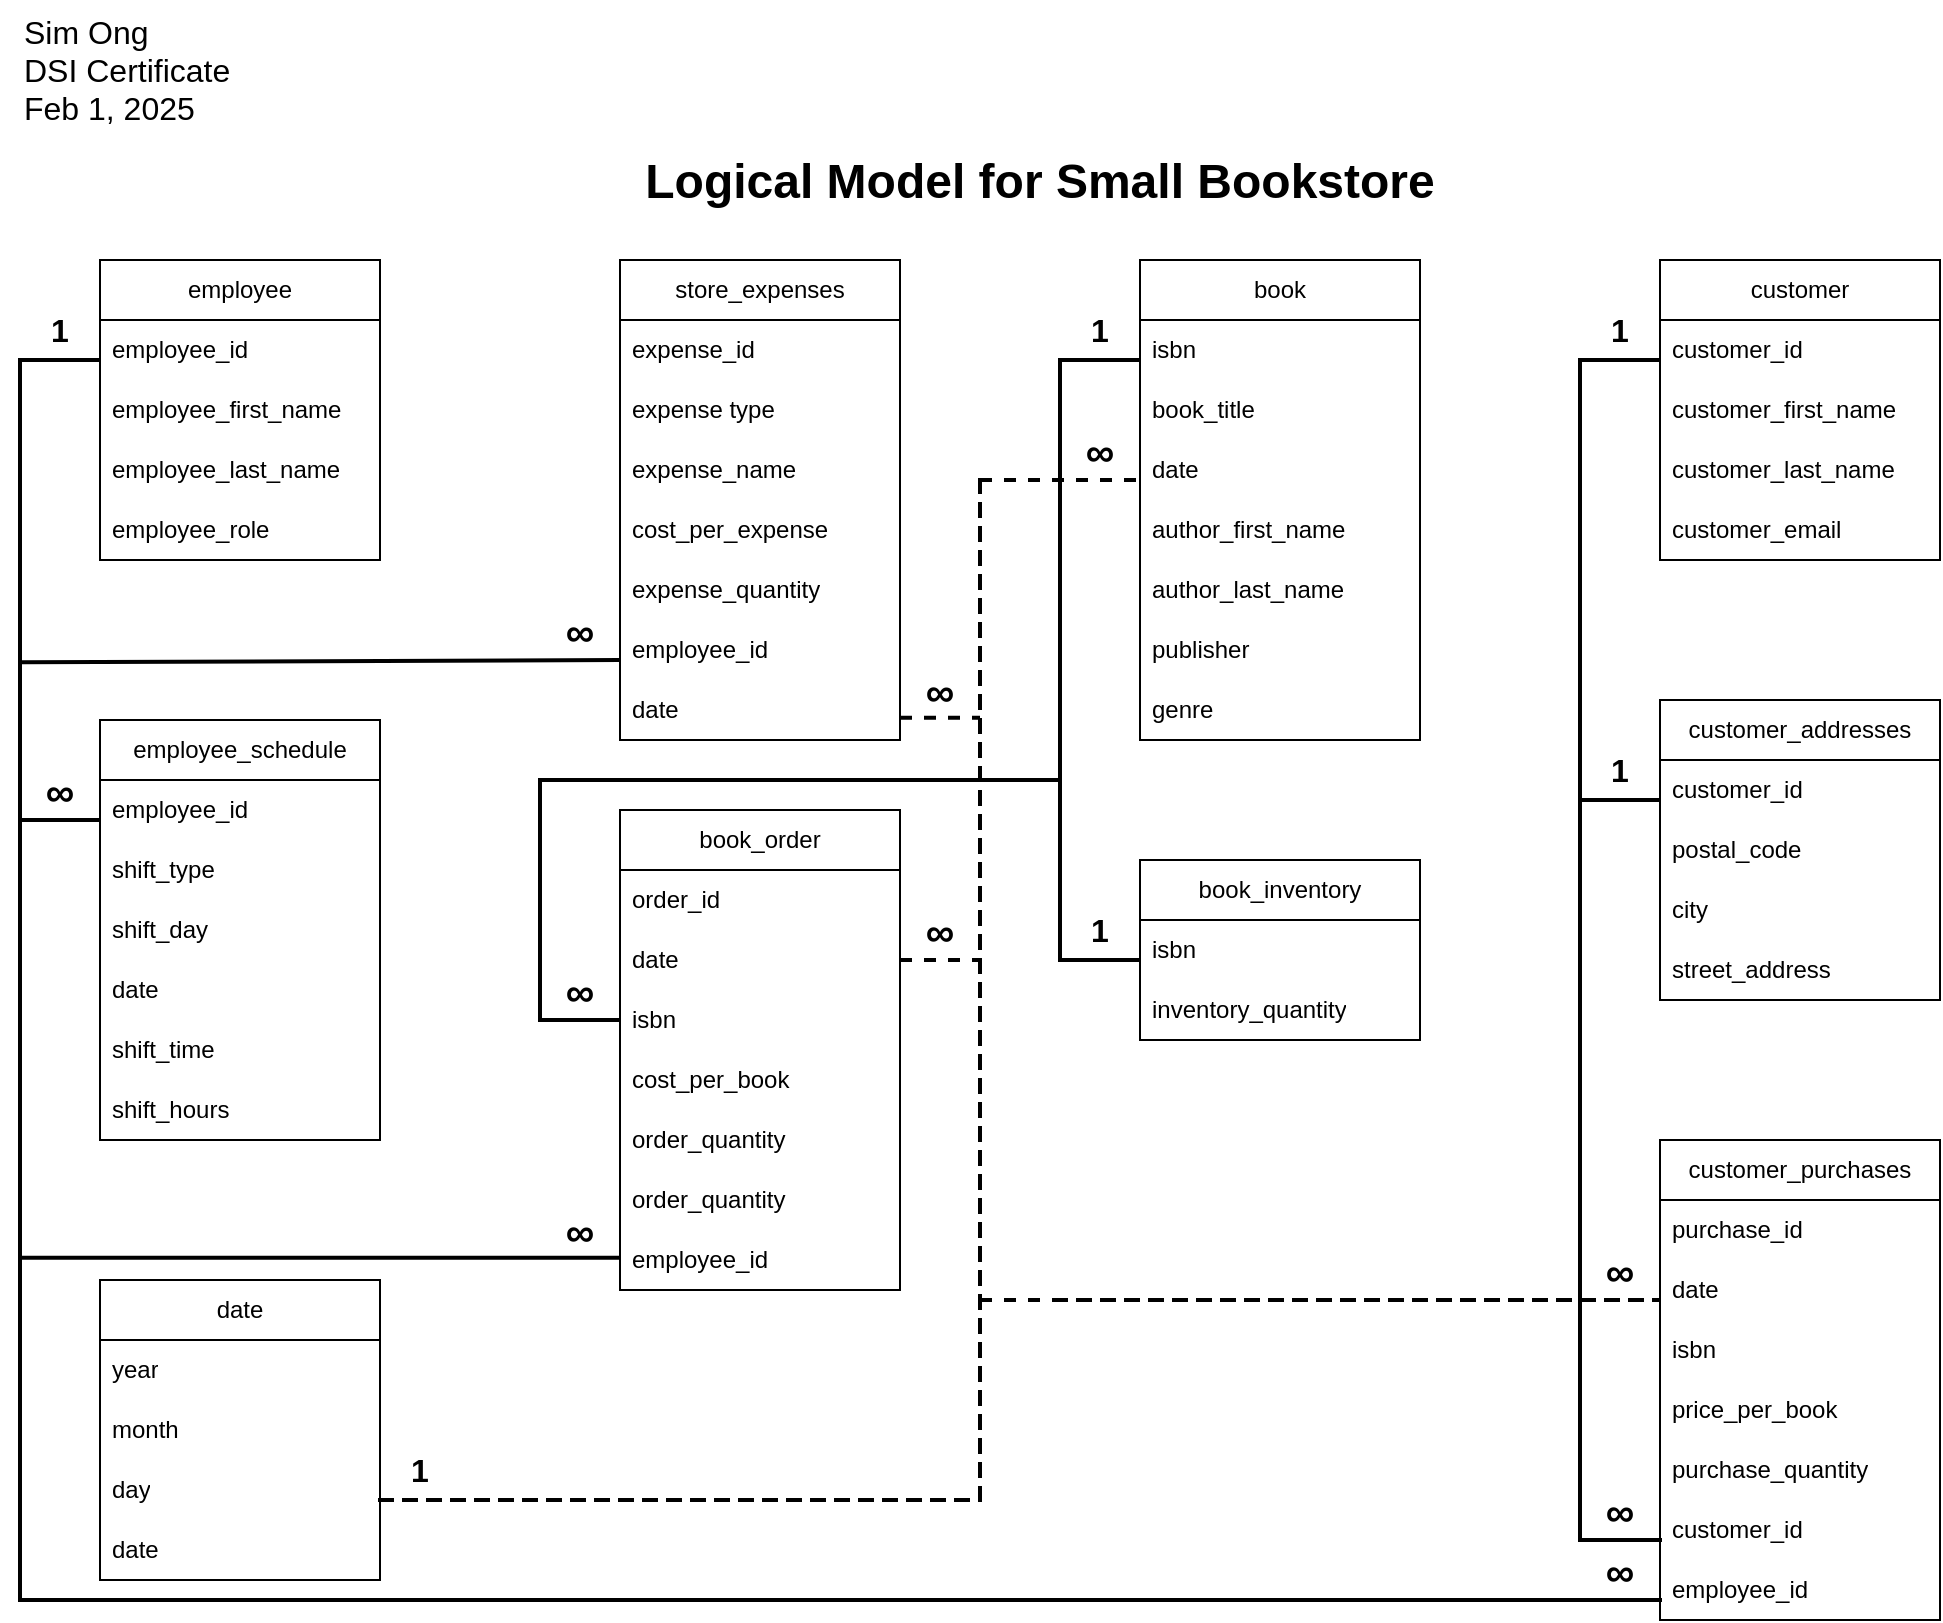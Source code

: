 <mxfile version="26.0.8">
  <diagram name="Page-1" id="HHc5s2xtrYDEAIcXQuKm">
    <mxGraphModel dx="1454" dy="2145" grid="1" gridSize="10" guides="1" tooltips="1" connect="1" arrows="1" fold="1" page="1" pageScale="1" pageWidth="1100" pageHeight="850" math="0" shadow="0">
      <root>
        <mxCell id="0" />
        <mxCell id="1" parent="0" />
        <mxCell id="Mvz2EwLi-r0chd6kOaBk-1" value="&lt;h1 style=&quot;margin-top: 0px;&quot;&gt;Logical Model for Small Bookstore&lt;/h1&gt;" style="text;html=1;whiteSpace=wrap;overflow=hidden;rounded=0;align=center;" parent="1" vertex="1">
          <mxGeometry x="315" y="-760" width="470" height="50" as="geometry" />
        </mxCell>
        <mxCell id="Mvz2EwLi-r0chd6kOaBk-2" value="&lt;font style=&quot;font-size: 16px;&quot;&gt;Sim Ong&lt;/font&gt;&lt;div&gt;&lt;font style=&quot;font-size: 16px;&quot;&gt;DSI Certificate&lt;/font&gt;&lt;/div&gt;&lt;div&gt;&lt;font style=&quot;font-size: 16px;&quot;&gt;Feb 1, 2025&lt;/font&gt;&lt;/div&gt;" style="text;html=1;align=left;verticalAlign=middle;whiteSpace=wrap;rounded=0;" parent="1" vertex="1">
          <mxGeometry x="40" y="-830" width="180" height="70" as="geometry" />
        </mxCell>
        <mxCell id="Mvz2EwLi-r0chd6kOaBk-3" value="employee" style="swimlane;fontStyle=0;childLayout=stackLayout;horizontal=1;startSize=30;horizontalStack=0;resizeParent=1;resizeParentMax=0;resizeLast=0;collapsible=1;marginBottom=0;whiteSpace=wrap;html=1;" parent="1" vertex="1">
          <mxGeometry x="80" y="-700" width="140" height="150" as="geometry" />
        </mxCell>
        <mxCell id="Mvz2EwLi-r0chd6kOaBk-4" value="employee_id" style="text;strokeColor=none;fillColor=none;align=left;verticalAlign=middle;spacingLeft=4;spacingRight=4;overflow=hidden;points=[[0,0.5],[1,0.5]];portConstraint=eastwest;rotatable=0;whiteSpace=wrap;html=1;" parent="Mvz2EwLi-r0chd6kOaBk-3" vertex="1">
          <mxGeometry y="30" width="140" height="30" as="geometry" />
        </mxCell>
        <mxCell id="Mvz2EwLi-r0chd6kOaBk-5" value="employee_first_name" style="text;strokeColor=none;fillColor=none;align=left;verticalAlign=middle;spacingLeft=4;spacingRight=4;overflow=hidden;points=[[0,0.5],[1,0.5]];portConstraint=eastwest;rotatable=0;whiteSpace=wrap;html=1;" parent="Mvz2EwLi-r0chd6kOaBk-3" vertex="1">
          <mxGeometry y="60" width="140" height="30" as="geometry" />
        </mxCell>
        <mxCell id="Mvz2EwLi-r0chd6kOaBk-6" value="employee_last_name" style="text;strokeColor=none;fillColor=none;align=left;verticalAlign=middle;spacingLeft=4;spacingRight=4;overflow=hidden;points=[[0,0.5],[1,0.5]];portConstraint=eastwest;rotatable=0;whiteSpace=wrap;html=1;" parent="Mvz2EwLi-r0chd6kOaBk-3" vertex="1">
          <mxGeometry y="90" width="140" height="30" as="geometry" />
        </mxCell>
        <mxCell id="Mvz2EwLi-r0chd6kOaBk-7" value="employee_role" style="text;strokeColor=none;fillColor=none;align=left;verticalAlign=middle;spacingLeft=4;spacingRight=4;overflow=hidden;points=[[0,0.5],[1,0.5]];portConstraint=eastwest;rotatable=0;whiteSpace=wrap;html=1;" parent="Mvz2EwLi-r0chd6kOaBk-3" vertex="1">
          <mxGeometry y="120" width="140" height="30" as="geometry" />
        </mxCell>
        <mxCell id="Mvz2EwLi-r0chd6kOaBk-8" value="customer" style="swimlane;fontStyle=0;childLayout=stackLayout;horizontal=1;startSize=30;horizontalStack=0;resizeParent=1;resizeParentMax=0;resizeLast=0;collapsible=1;marginBottom=0;whiteSpace=wrap;html=1;" parent="1" vertex="1">
          <mxGeometry x="860" y="-700" width="140" height="150" as="geometry" />
        </mxCell>
        <mxCell id="Mvz2EwLi-r0chd6kOaBk-9" value="customer_id" style="text;strokeColor=none;fillColor=none;align=left;verticalAlign=middle;spacingLeft=4;spacingRight=4;overflow=hidden;points=[[0,0.5],[1,0.5]];portConstraint=eastwest;rotatable=0;whiteSpace=wrap;html=1;" parent="Mvz2EwLi-r0chd6kOaBk-8" vertex="1">
          <mxGeometry y="30" width="140" height="30" as="geometry" />
        </mxCell>
        <mxCell id="Mvz2EwLi-r0chd6kOaBk-10" value="customer_first_name" style="text;strokeColor=none;fillColor=none;align=left;verticalAlign=middle;spacingLeft=4;spacingRight=4;overflow=hidden;points=[[0,0.5],[1,0.5]];portConstraint=eastwest;rotatable=0;whiteSpace=wrap;html=1;" parent="Mvz2EwLi-r0chd6kOaBk-8" vertex="1">
          <mxGeometry y="60" width="140" height="30" as="geometry" />
        </mxCell>
        <mxCell id="Mvz2EwLi-r0chd6kOaBk-11" value="customer_last_name" style="text;strokeColor=none;fillColor=none;align=left;verticalAlign=middle;spacingLeft=4;spacingRight=4;overflow=hidden;points=[[0,0.5],[1,0.5]];portConstraint=eastwest;rotatable=0;whiteSpace=wrap;html=1;" parent="Mvz2EwLi-r0chd6kOaBk-8" vertex="1">
          <mxGeometry y="90" width="140" height="30" as="geometry" />
        </mxCell>
        <mxCell id="Mvz2EwLi-r0chd6kOaBk-13" value="customer_email" style="text;strokeColor=none;fillColor=none;align=left;verticalAlign=middle;spacingLeft=4;spacingRight=4;overflow=hidden;points=[[0,0.5],[1,0.5]];portConstraint=eastwest;rotatable=0;whiteSpace=wrap;html=1;" parent="Mvz2EwLi-r0chd6kOaBk-8" vertex="1">
          <mxGeometry y="120" width="140" height="30" as="geometry" />
        </mxCell>
        <mxCell id="Mvz2EwLi-r0chd6kOaBk-14" value="book_order" style="swimlane;fontStyle=0;childLayout=stackLayout;horizontal=1;startSize=30;horizontalStack=0;resizeParent=1;resizeParentMax=0;resizeLast=0;collapsible=1;marginBottom=0;whiteSpace=wrap;html=1;" parent="1" vertex="1">
          <mxGeometry x="340" y="-425" width="140" height="240" as="geometry" />
        </mxCell>
        <mxCell id="Mvz2EwLi-r0chd6kOaBk-15" value="order_id" style="text;strokeColor=none;fillColor=none;align=left;verticalAlign=middle;spacingLeft=4;spacingRight=4;overflow=hidden;points=[[0,0.5],[1,0.5]];portConstraint=eastwest;rotatable=0;whiteSpace=wrap;html=1;" parent="Mvz2EwLi-r0chd6kOaBk-14" vertex="1">
          <mxGeometry y="30" width="140" height="30" as="geometry" />
        </mxCell>
        <mxCell id="Mvz2EwLi-r0chd6kOaBk-23" value="date" style="text;strokeColor=none;fillColor=none;align=left;verticalAlign=middle;spacingLeft=4;spacingRight=4;overflow=hidden;points=[[0,0.5],[1,0.5]];portConstraint=eastwest;rotatable=0;whiteSpace=wrap;html=1;" parent="Mvz2EwLi-r0chd6kOaBk-14" vertex="1">
          <mxGeometry y="60" width="140" height="30" as="geometry" />
        </mxCell>
        <mxCell id="Mvz2EwLi-r0chd6kOaBk-17" value="isbn" style="text;strokeColor=none;fillColor=none;align=left;verticalAlign=middle;spacingLeft=4;spacingRight=4;overflow=hidden;points=[[0,0.5],[1,0.5]];portConstraint=eastwest;rotatable=0;whiteSpace=wrap;html=1;" parent="Mvz2EwLi-r0chd6kOaBk-14" vertex="1">
          <mxGeometry y="90" width="140" height="30" as="geometry" />
        </mxCell>
        <mxCell id="Mvz2EwLi-r0chd6kOaBk-36" value="cost_per_book" style="text;strokeColor=none;fillColor=none;align=left;verticalAlign=middle;spacingLeft=4;spacingRight=4;overflow=hidden;points=[[0,0.5],[1,0.5]];portConstraint=eastwest;rotatable=0;whiteSpace=wrap;html=1;" parent="Mvz2EwLi-r0chd6kOaBk-14" vertex="1">
          <mxGeometry y="120" width="140" height="30" as="geometry" />
        </mxCell>
        <mxCell id="Mvz2EwLi-r0chd6kOaBk-18" value="order_quantity" style="text;strokeColor=none;fillColor=none;align=left;verticalAlign=middle;spacingLeft=4;spacingRight=4;overflow=hidden;points=[[0,0.5],[1,0.5]];portConstraint=eastwest;rotatable=0;whiteSpace=wrap;html=1;" parent="Mvz2EwLi-r0chd6kOaBk-14" vertex="1">
          <mxGeometry y="150" width="140" height="30" as="geometry" />
        </mxCell>
        <mxCell id="953FmAvS5PkNVOOfTQaq-52" value="order_quantity" style="text;strokeColor=none;fillColor=none;align=left;verticalAlign=middle;spacingLeft=4;spacingRight=4;overflow=hidden;points=[[0,0.5],[1,0.5]];portConstraint=eastwest;rotatable=0;whiteSpace=wrap;html=1;" vertex="1" parent="Mvz2EwLi-r0chd6kOaBk-14">
          <mxGeometry y="180" width="140" height="30" as="geometry" />
        </mxCell>
        <mxCell id="953FmAvS5PkNVOOfTQaq-9" value="employee_id" style="text;strokeColor=none;fillColor=none;align=left;verticalAlign=middle;spacingLeft=4;spacingRight=4;overflow=hidden;points=[[0,0.5],[1,0.5]];portConstraint=eastwest;rotatable=0;whiteSpace=wrap;html=1;" vertex="1" parent="Mvz2EwLi-r0chd6kOaBk-14">
          <mxGeometry y="210" width="140" height="30" as="geometry" />
        </mxCell>
        <mxCell id="Mvz2EwLi-r0chd6kOaBk-24" value="book" style="swimlane;fontStyle=0;childLayout=stackLayout;horizontal=1;startSize=30;horizontalStack=0;resizeParent=1;resizeParentMax=0;resizeLast=0;collapsible=1;marginBottom=0;whiteSpace=wrap;html=1;" parent="1" vertex="1">
          <mxGeometry x="600" y="-700" width="140" height="240" as="geometry" />
        </mxCell>
        <mxCell id="Mvz2EwLi-r0chd6kOaBk-25" value="isbn" style="text;strokeColor=none;fillColor=none;align=left;verticalAlign=middle;spacingLeft=4;spacingRight=4;overflow=hidden;points=[[0,0.5],[1,0.5]];portConstraint=eastwest;rotatable=0;whiteSpace=wrap;html=1;" parent="Mvz2EwLi-r0chd6kOaBk-24" vertex="1">
          <mxGeometry y="30" width="140" height="30" as="geometry" />
        </mxCell>
        <mxCell id="Mvz2EwLi-r0chd6kOaBk-26" value="book_title" style="text;strokeColor=none;fillColor=none;align=left;verticalAlign=middle;spacingLeft=4;spacingRight=4;overflow=hidden;points=[[0,0.5],[1,0.5]];portConstraint=eastwest;rotatable=0;whiteSpace=wrap;html=1;" parent="Mvz2EwLi-r0chd6kOaBk-24" vertex="1">
          <mxGeometry y="60" width="140" height="30" as="geometry" />
        </mxCell>
        <mxCell id="Mvz2EwLi-r0chd6kOaBk-21" value="date" style="text;strokeColor=none;fillColor=none;align=left;verticalAlign=middle;spacingLeft=4;spacingRight=4;overflow=hidden;points=[[0,0.5],[1,0.5]];portConstraint=eastwest;rotatable=0;whiteSpace=wrap;html=1;" parent="Mvz2EwLi-r0chd6kOaBk-24" vertex="1">
          <mxGeometry y="90" width="140" height="30" as="geometry" />
        </mxCell>
        <mxCell id="Mvz2EwLi-r0chd6kOaBk-20" value="author_first_name" style="text;strokeColor=none;fillColor=none;align=left;verticalAlign=middle;spacingLeft=4;spacingRight=4;overflow=hidden;points=[[0,0.5],[1,0.5]];portConstraint=eastwest;rotatable=0;whiteSpace=wrap;html=1;" parent="Mvz2EwLi-r0chd6kOaBk-24" vertex="1">
          <mxGeometry y="120" width="140" height="30" as="geometry" />
        </mxCell>
        <mxCell id="Mvz2EwLi-r0chd6kOaBk-19" value="author_last_name" style="text;strokeColor=none;fillColor=none;align=left;verticalAlign=middle;spacingLeft=4;spacingRight=4;overflow=hidden;points=[[0,0.5],[1,0.5]];portConstraint=eastwest;rotatable=0;whiteSpace=wrap;html=1;" parent="Mvz2EwLi-r0chd6kOaBk-24" vertex="1">
          <mxGeometry y="150" width="140" height="30" as="geometry" />
        </mxCell>
        <mxCell id="Mvz2EwLi-r0chd6kOaBk-16" value="publisher" style="text;strokeColor=none;fillColor=none;align=left;verticalAlign=middle;spacingLeft=4;spacingRight=4;overflow=hidden;points=[[0,0.5],[1,0.5]];portConstraint=eastwest;rotatable=0;whiteSpace=wrap;html=1;" parent="Mvz2EwLi-r0chd6kOaBk-24" vertex="1">
          <mxGeometry y="180" width="140" height="30" as="geometry" />
        </mxCell>
        <mxCell id="953FmAvS5PkNVOOfTQaq-34" value="genre" style="text;strokeColor=none;fillColor=none;align=left;verticalAlign=middle;spacingLeft=4;spacingRight=4;overflow=hidden;points=[[0,0.5],[1,0.5]];portConstraint=eastwest;rotatable=0;whiteSpace=wrap;html=1;" vertex="1" parent="Mvz2EwLi-r0chd6kOaBk-24">
          <mxGeometry y="210" width="140" height="30" as="geometry" />
        </mxCell>
        <mxCell id="Mvz2EwLi-r0chd6kOaBk-30" value="customer_purchases" style="swimlane;fontStyle=0;childLayout=stackLayout;horizontal=1;startSize=30;horizontalStack=0;resizeParent=1;resizeParentMax=0;resizeLast=0;collapsible=1;marginBottom=0;whiteSpace=wrap;html=1;" parent="1" vertex="1">
          <mxGeometry x="860" y="-260" width="140" height="240" as="geometry" />
        </mxCell>
        <mxCell id="Mvz2EwLi-r0chd6kOaBk-31" value="purchase_id" style="text;strokeColor=none;fillColor=none;align=left;verticalAlign=middle;spacingLeft=4;spacingRight=4;overflow=hidden;points=[[0,0.5],[1,0.5]];portConstraint=eastwest;rotatable=0;whiteSpace=wrap;html=1;" parent="Mvz2EwLi-r0chd6kOaBk-30" vertex="1">
          <mxGeometry y="30" width="140" height="30" as="geometry" />
        </mxCell>
        <mxCell id="Mvz2EwLi-r0chd6kOaBk-32" value="date" style="text;strokeColor=none;fillColor=none;align=left;verticalAlign=middle;spacingLeft=4;spacingRight=4;overflow=hidden;points=[[0,0.5],[1,0.5]];portConstraint=eastwest;rotatable=0;whiteSpace=wrap;html=1;" parent="Mvz2EwLi-r0chd6kOaBk-30" vertex="1">
          <mxGeometry y="60" width="140" height="30" as="geometry" />
        </mxCell>
        <mxCell id="Mvz2EwLi-r0chd6kOaBk-33" value="isbn" style="text;strokeColor=none;fillColor=none;align=left;verticalAlign=middle;spacingLeft=4;spacingRight=4;overflow=hidden;points=[[0,0.5],[1,0.5]];portConstraint=eastwest;rotatable=0;whiteSpace=wrap;html=1;" parent="Mvz2EwLi-r0chd6kOaBk-30" vertex="1">
          <mxGeometry y="90" width="140" height="30" as="geometry" />
        </mxCell>
        <mxCell id="Mvz2EwLi-r0chd6kOaBk-35" value="price_per_book" style="text;strokeColor=none;fillColor=none;align=left;verticalAlign=middle;spacingLeft=4;spacingRight=4;overflow=hidden;points=[[0,0.5],[1,0.5]];portConstraint=eastwest;rotatable=0;whiteSpace=wrap;html=1;" parent="Mvz2EwLi-r0chd6kOaBk-30" vertex="1">
          <mxGeometry y="120" width="140" height="30" as="geometry" />
        </mxCell>
        <mxCell id="Mvz2EwLi-r0chd6kOaBk-34" value="purchase_quantity" style="text;strokeColor=none;fillColor=none;align=left;verticalAlign=middle;spacingLeft=4;spacingRight=4;overflow=hidden;points=[[0,0.5],[1,0.5]];portConstraint=eastwest;rotatable=0;whiteSpace=wrap;html=1;" parent="Mvz2EwLi-r0chd6kOaBk-30" vertex="1">
          <mxGeometry y="150" width="140" height="30" as="geometry" />
        </mxCell>
        <mxCell id="Mvz2EwLi-r0chd6kOaBk-37" value="customer_id" style="text;strokeColor=none;fillColor=none;align=left;verticalAlign=middle;spacingLeft=4;spacingRight=4;overflow=hidden;points=[[0,0.5],[1,0.5]];portConstraint=eastwest;rotatable=0;whiteSpace=wrap;html=1;" parent="Mvz2EwLi-r0chd6kOaBk-30" vertex="1">
          <mxGeometry y="180" width="140" height="30" as="geometry" />
        </mxCell>
        <mxCell id="Mvz2EwLi-r0chd6kOaBk-38" value="employee_id" style="text;strokeColor=none;fillColor=none;align=left;verticalAlign=middle;spacingLeft=4;spacingRight=4;overflow=hidden;points=[[0,0.5],[1,0.5]];portConstraint=eastwest;rotatable=0;whiteSpace=wrap;html=1;" parent="Mvz2EwLi-r0chd6kOaBk-30" vertex="1">
          <mxGeometry y="210" width="140" height="30" as="geometry" />
        </mxCell>
        <mxCell id="Mvz2EwLi-r0chd6kOaBk-39" value="employee_schedule" style="swimlane;fontStyle=0;childLayout=stackLayout;horizontal=1;startSize=30;horizontalStack=0;resizeParent=1;resizeParentMax=0;resizeLast=0;collapsible=1;marginBottom=0;whiteSpace=wrap;html=1;" parent="1" vertex="1">
          <mxGeometry x="80" y="-470" width="140" height="210" as="geometry" />
        </mxCell>
        <mxCell id="Mvz2EwLi-r0chd6kOaBk-40" value="employee_id" style="text;strokeColor=none;fillColor=none;align=left;verticalAlign=middle;spacingLeft=4;spacingRight=4;overflow=hidden;points=[[0,0.5],[1,0.5]];portConstraint=eastwest;rotatable=0;whiteSpace=wrap;html=1;" parent="Mvz2EwLi-r0chd6kOaBk-39" vertex="1">
          <mxGeometry y="30" width="140" height="30" as="geometry" />
        </mxCell>
        <mxCell id="Mvz2EwLi-r0chd6kOaBk-41" value="shift_type" style="text;strokeColor=none;fillColor=none;align=left;verticalAlign=middle;spacingLeft=4;spacingRight=4;overflow=hidden;points=[[0,0.5],[1,0.5]];portConstraint=eastwest;rotatable=0;whiteSpace=wrap;html=1;" parent="Mvz2EwLi-r0chd6kOaBk-39" vertex="1">
          <mxGeometry y="60" width="140" height="30" as="geometry" />
        </mxCell>
        <mxCell id="Mvz2EwLi-r0chd6kOaBk-43" value="shift_day" style="text;strokeColor=none;fillColor=none;align=left;verticalAlign=middle;spacingLeft=4;spacingRight=4;overflow=hidden;points=[[0,0.5],[1,0.5]];portConstraint=eastwest;rotatable=0;whiteSpace=wrap;html=1;" parent="Mvz2EwLi-r0chd6kOaBk-39" vertex="1">
          <mxGeometry y="90" width="140" height="30" as="geometry" />
        </mxCell>
        <mxCell id="953FmAvS5PkNVOOfTQaq-2" value="date" style="text;strokeColor=none;fillColor=none;align=left;verticalAlign=middle;spacingLeft=4;spacingRight=4;overflow=hidden;points=[[0,0.5],[1,0.5]];portConstraint=eastwest;rotatable=0;whiteSpace=wrap;html=1;" vertex="1" parent="Mvz2EwLi-r0chd6kOaBk-39">
          <mxGeometry y="120" width="140" height="30" as="geometry" />
        </mxCell>
        <mxCell id="953FmAvS5PkNVOOfTQaq-4" value="shift_time" style="text;strokeColor=none;fillColor=none;align=left;verticalAlign=middle;spacingLeft=4;spacingRight=4;overflow=hidden;points=[[0,0.5],[1,0.5]];portConstraint=eastwest;rotatable=0;whiteSpace=wrap;html=1;" vertex="1" parent="Mvz2EwLi-r0chd6kOaBk-39">
          <mxGeometry y="150" width="140" height="30" as="geometry" />
        </mxCell>
        <mxCell id="953FmAvS5PkNVOOfTQaq-3" value="shift_hours" style="text;strokeColor=none;fillColor=none;align=left;verticalAlign=middle;spacingLeft=4;spacingRight=4;overflow=hidden;points=[[0,0.5],[1,0.5]];portConstraint=eastwest;rotatable=0;whiteSpace=wrap;html=1;" vertex="1" parent="Mvz2EwLi-r0chd6kOaBk-39">
          <mxGeometry y="180" width="140" height="30" as="geometry" />
        </mxCell>
        <mxCell id="953FmAvS5PkNVOOfTQaq-5" value="store_expenses" style="swimlane;fontStyle=0;childLayout=stackLayout;horizontal=1;startSize=30;horizontalStack=0;resizeParent=1;resizeParentMax=0;resizeLast=0;collapsible=1;marginBottom=0;whiteSpace=wrap;html=1;" vertex="1" parent="1">
          <mxGeometry x="340" y="-700" width="140" height="240" as="geometry" />
        </mxCell>
        <mxCell id="953FmAvS5PkNVOOfTQaq-6" value="expense_id" style="text;strokeColor=none;fillColor=none;align=left;verticalAlign=middle;spacingLeft=4;spacingRight=4;overflow=hidden;points=[[0,0.5],[1,0.5]];portConstraint=eastwest;rotatable=0;whiteSpace=wrap;html=1;" vertex="1" parent="953FmAvS5PkNVOOfTQaq-5">
          <mxGeometry y="30" width="140" height="30" as="geometry" />
        </mxCell>
        <mxCell id="953FmAvS5PkNVOOfTQaq-7" value="expense type" style="text;strokeColor=none;fillColor=none;align=left;verticalAlign=middle;spacingLeft=4;spacingRight=4;overflow=hidden;points=[[0,0.5],[1,0.5]];portConstraint=eastwest;rotatable=0;whiteSpace=wrap;html=1;" vertex="1" parent="953FmAvS5PkNVOOfTQaq-5">
          <mxGeometry y="60" width="140" height="30" as="geometry" />
        </mxCell>
        <mxCell id="953FmAvS5PkNVOOfTQaq-8" value="expense_name" style="text;strokeColor=none;fillColor=none;align=left;verticalAlign=middle;spacingLeft=4;spacingRight=4;overflow=hidden;points=[[0,0.5],[1,0.5]];portConstraint=eastwest;rotatable=0;whiteSpace=wrap;html=1;" vertex="1" parent="953FmAvS5PkNVOOfTQaq-5">
          <mxGeometry y="90" width="140" height="30" as="geometry" />
        </mxCell>
        <mxCell id="953FmAvS5PkNVOOfTQaq-10" value="cost_per_expense" style="text;strokeColor=none;fillColor=none;align=left;verticalAlign=middle;spacingLeft=4;spacingRight=4;overflow=hidden;points=[[0,0.5],[1,0.5]];portConstraint=eastwest;rotatable=0;whiteSpace=wrap;html=1;" vertex="1" parent="953FmAvS5PkNVOOfTQaq-5">
          <mxGeometry y="120" width="140" height="30" as="geometry" />
        </mxCell>
        <mxCell id="953FmAvS5PkNVOOfTQaq-11" value="expense_quantity" style="text;strokeColor=none;fillColor=none;align=left;verticalAlign=middle;spacingLeft=4;spacingRight=4;overflow=hidden;points=[[0,0.5],[1,0.5]];portConstraint=eastwest;rotatable=0;whiteSpace=wrap;html=1;" vertex="1" parent="953FmAvS5PkNVOOfTQaq-5">
          <mxGeometry y="150" width="140" height="30" as="geometry" />
        </mxCell>
        <mxCell id="953FmAvS5PkNVOOfTQaq-13" value="employee_id" style="text;strokeColor=none;fillColor=none;align=left;verticalAlign=middle;spacingLeft=4;spacingRight=4;overflow=hidden;points=[[0,0.5],[1,0.5]];portConstraint=eastwest;rotatable=0;whiteSpace=wrap;html=1;" vertex="1" parent="953FmAvS5PkNVOOfTQaq-5">
          <mxGeometry y="180" width="140" height="30" as="geometry" />
        </mxCell>
        <mxCell id="953FmAvS5PkNVOOfTQaq-53" value="date" style="text;strokeColor=none;fillColor=none;align=left;verticalAlign=middle;spacingLeft=4;spacingRight=4;overflow=hidden;points=[[0,0.5],[1,0.5]];portConstraint=eastwest;rotatable=0;whiteSpace=wrap;html=1;" vertex="1" parent="953FmAvS5PkNVOOfTQaq-5">
          <mxGeometry y="210" width="140" height="30" as="geometry" />
        </mxCell>
        <mxCell id="953FmAvS5PkNVOOfTQaq-14" value="customer_addresses" style="swimlane;fontStyle=0;childLayout=stackLayout;horizontal=1;startSize=30;horizontalStack=0;resizeParent=1;resizeParentMax=0;resizeLast=0;collapsible=1;marginBottom=0;whiteSpace=wrap;html=1;" vertex="1" parent="1">
          <mxGeometry x="860" y="-480" width="140" height="150" as="geometry" />
        </mxCell>
        <mxCell id="953FmAvS5PkNVOOfTQaq-15" value="customer_id" style="text;strokeColor=none;fillColor=none;align=left;verticalAlign=middle;spacingLeft=4;spacingRight=4;overflow=hidden;points=[[0,0.5],[1,0.5]];portConstraint=eastwest;rotatable=0;whiteSpace=wrap;html=1;" vertex="1" parent="953FmAvS5PkNVOOfTQaq-14">
          <mxGeometry y="30" width="140" height="30" as="geometry" />
        </mxCell>
        <mxCell id="953FmAvS5PkNVOOfTQaq-16" value="postal_code" style="text;strokeColor=none;fillColor=none;align=left;verticalAlign=middle;spacingLeft=4;spacingRight=4;overflow=hidden;points=[[0,0.5],[1,0.5]];portConstraint=eastwest;rotatable=0;whiteSpace=wrap;html=1;" vertex="1" parent="953FmAvS5PkNVOOfTQaq-14">
          <mxGeometry y="60" width="140" height="30" as="geometry" />
        </mxCell>
        <mxCell id="953FmAvS5PkNVOOfTQaq-17" value="city" style="text;strokeColor=none;fillColor=none;align=left;verticalAlign=middle;spacingLeft=4;spacingRight=4;overflow=hidden;points=[[0,0.5],[1,0.5]];portConstraint=eastwest;rotatable=0;whiteSpace=wrap;html=1;" vertex="1" parent="953FmAvS5PkNVOOfTQaq-14">
          <mxGeometry y="90" width="140" height="30" as="geometry" />
        </mxCell>
        <mxCell id="953FmAvS5PkNVOOfTQaq-19" value="street_address" style="text;strokeColor=none;fillColor=none;align=left;verticalAlign=middle;spacingLeft=4;spacingRight=4;overflow=hidden;points=[[0,0.5],[1,0.5]];portConstraint=eastwest;rotatable=0;whiteSpace=wrap;html=1;" vertex="1" parent="953FmAvS5PkNVOOfTQaq-14">
          <mxGeometry y="120" width="140" height="30" as="geometry" />
        </mxCell>
        <mxCell id="953FmAvS5PkNVOOfTQaq-20" value="book_inventory" style="swimlane;fontStyle=0;childLayout=stackLayout;horizontal=1;startSize=30;horizontalStack=0;resizeParent=1;resizeParentMax=0;resizeLast=0;collapsible=1;marginBottom=0;whiteSpace=wrap;html=1;" vertex="1" parent="1">
          <mxGeometry x="600" y="-400" width="140" height="90" as="geometry" />
        </mxCell>
        <mxCell id="953FmAvS5PkNVOOfTQaq-21" value="isbn" style="text;strokeColor=none;fillColor=none;align=left;verticalAlign=middle;spacingLeft=4;spacingRight=4;overflow=hidden;points=[[0,0.5],[1,0.5]];portConstraint=eastwest;rotatable=0;whiteSpace=wrap;html=1;" vertex="1" parent="953FmAvS5PkNVOOfTQaq-20">
          <mxGeometry y="30" width="140" height="30" as="geometry" />
        </mxCell>
        <mxCell id="953FmAvS5PkNVOOfTQaq-22" value="inventory_quantity" style="text;strokeColor=none;fillColor=none;align=left;verticalAlign=middle;spacingLeft=4;spacingRight=4;overflow=hidden;points=[[0,0.5],[1,0.5]];portConstraint=eastwest;rotatable=0;whiteSpace=wrap;html=1;" vertex="1" parent="953FmAvS5PkNVOOfTQaq-20">
          <mxGeometry y="60" width="140" height="30" as="geometry" />
        </mxCell>
        <mxCell id="953FmAvS5PkNVOOfTQaq-24" value="" style="strokeWidth=2;html=1;shape=mxgraph.flowchart.annotation_1;align=left;pointerEvents=1;" vertex="1" parent="1">
          <mxGeometry x="40" y="-650" width="40" height="230" as="geometry" />
        </mxCell>
        <mxCell id="953FmAvS5PkNVOOfTQaq-25" value="" style="shape=partialRectangle;whiteSpace=wrap;html=1;bottom=0;right=0;fillColor=none;direction=north;strokeWidth=2;" vertex="1" parent="1">
          <mxGeometry x="40" y="-420" width="820" height="390" as="geometry" />
        </mxCell>
        <mxCell id="953FmAvS5PkNVOOfTQaq-26" value="" style="endArrow=none;html=1;rounded=0;strokeWidth=2;" edge="1" parent="1">
          <mxGeometry width="50" height="50" relative="1" as="geometry">
            <mxPoint x="40" y="-201.18" as="sourcePoint" />
            <mxPoint x="340" y="-201.18" as="targetPoint" />
          </mxGeometry>
        </mxCell>
        <mxCell id="953FmAvS5PkNVOOfTQaq-27" value="" style="endArrow=none;html=1;rounded=0;strokeWidth=2;" edge="1" parent="1">
          <mxGeometry width="50" height="50" relative="1" as="geometry">
            <mxPoint x="40" y="-498.82" as="sourcePoint" />
            <mxPoint x="340" y="-500.0" as="targetPoint" />
          </mxGeometry>
        </mxCell>
        <mxCell id="953FmAvS5PkNVOOfTQaq-29" value="" style="strokeWidth=2;html=1;shape=mxgraph.flowchart.annotation_1;align=left;pointerEvents=1;" vertex="1" parent="1">
          <mxGeometry x="820" y="-650" width="40" height="220" as="geometry" />
        </mxCell>
        <mxCell id="953FmAvS5PkNVOOfTQaq-30" value="" style="shape=partialRectangle;whiteSpace=wrap;html=1;bottom=0;right=0;fillColor=none;direction=north;strokeWidth=2;" vertex="1" parent="1">
          <mxGeometry x="820" y="-430" width="40" height="370" as="geometry" />
        </mxCell>
        <mxCell id="953FmAvS5PkNVOOfTQaq-31" value="" style="strokeWidth=2;html=1;shape=mxgraph.flowchart.annotation_1;align=left;pointerEvents=1;" vertex="1" parent="1">
          <mxGeometry x="560" y="-650" width="40" height="300" as="geometry" />
        </mxCell>
        <mxCell id="953FmAvS5PkNVOOfTQaq-32" value="" style="shape=partialRectangle;whiteSpace=wrap;html=1;top=0;left=0;fillColor=none;strokeWidth=2;direction=west;" vertex="1" parent="1">
          <mxGeometry x="300" y="-440" width="260" height="120" as="geometry" />
        </mxCell>
        <mxCell id="953FmAvS5PkNVOOfTQaq-33" value="" style="endArrow=none;html=1;rounded=0;strokeWidth=2;" edge="1" parent="1">
          <mxGeometry width="50" height="50" relative="1" as="geometry">
            <mxPoint x="300" y="-320" as="sourcePoint" />
            <mxPoint x="340" y="-320" as="targetPoint" />
          </mxGeometry>
        </mxCell>
        <mxCell id="953FmAvS5PkNVOOfTQaq-35" value="&lt;b&gt;1&lt;/b&gt;" style="text;html=1;align=center;verticalAlign=middle;whiteSpace=wrap;rounded=0;fontSize=16;" vertex="1" parent="1">
          <mxGeometry x="30" y="-680" width="60" height="30" as="geometry" />
        </mxCell>
        <mxCell id="953FmAvS5PkNVOOfTQaq-37" value="&lt;b&gt;1&lt;/b&gt;" style="text;html=1;align=center;verticalAlign=middle;whiteSpace=wrap;rounded=0;fontSize=16;" vertex="1" parent="1">
          <mxGeometry x="550" y="-680" width="60" height="30" as="geometry" />
        </mxCell>
        <mxCell id="953FmAvS5PkNVOOfTQaq-38" value="&lt;b&gt;1&lt;/b&gt;" style="text;html=1;align=center;verticalAlign=middle;whiteSpace=wrap;rounded=0;fontSize=16;" vertex="1" parent="1">
          <mxGeometry x="810" y="-680" width="60" height="30" as="geometry" />
        </mxCell>
        <mxCell id="953FmAvS5PkNVOOfTQaq-39" value="&lt;b&gt;1&lt;/b&gt;" style="text;html=1;align=center;verticalAlign=middle;whiteSpace=wrap;rounded=0;fontSize=16;" vertex="1" parent="1">
          <mxGeometry x="810" y="-460" width="60" height="30" as="geometry" />
        </mxCell>
        <mxCell id="953FmAvS5PkNVOOfTQaq-40" value="&lt;b&gt;1&lt;/b&gt;" style="text;html=1;align=center;verticalAlign=middle;whiteSpace=wrap;rounded=0;fontSize=16;" vertex="1" parent="1">
          <mxGeometry x="550" y="-380" width="60" height="30" as="geometry" />
        </mxCell>
        <mxCell id="953FmAvS5PkNVOOfTQaq-41" value="&lt;b&gt;∞&lt;/b&gt;" style="text;html=1;align=center;verticalAlign=middle;whiteSpace=wrap;rounded=0;fontSize=20;" vertex="1" parent="1">
          <mxGeometry x="290" y="-230" width="60" height="30" as="geometry" />
        </mxCell>
        <mxCell id="953FmAvS5PkNVOOfTQaq-42" value="&lt;b&gt;∞&lt;/b&gt;" style="text;html=1;align=center;verticalAlign=middle;whiteSpace=wrap;rounded=0;fontSize=20;" vertex="1" parent="1">
          <mxGeometry x="290" y="-350" width="60" height="30" as="geometry" />
        </mxCell>
        <mxCell id="953FmAvS5PkNVOOfTQaq-43" value="&lt;b&gt;∞&lt;/b&gt;" style="text;html=1;align=center;verticalAlign=middle;whiteSpace=wrap;rounded=0;fontSize=20;" vertex="1" parent="1">
          <mxGeometry x="30" y="-450" width="60" height="30" as="geometry" />
        </mxCell>
        <mxCell id="953FmAvS5PkNVOOfTQaq-44" value="&lt;b&gt;∞&lt;/b&gt;" style="text;html=1;align=center;verticalAlign=middle;whiteSpace=wrap;rounded=0;fontSize=20;" vertex="1" parent="1">
          <mxGeometry x="290" y="-530" width="60" height="30" as="geometry" />
        </mxCell>
        <mxCell id="953FmAvS5PkNVOOfTQaq-45" value="&lt;b&gt;∞&lt;/b&gt;" style="text;html=1;align=center;verticalAlign=middle;whiteSpace=wrap;rounded=0;fontSize=20;" vertex="1" parent="1">
          <mxGeometry x="810" y="-90" width="60" height="30" as="geometry" />
        </mxCell>
        <mxCell id="953FmAvS5PkNVOOfTQaq-46" value="&lt;b&gt;∞&lt;/b&gt;" style="text;html=1;align=center;verticalAlign=middle;whiteSpace=wrap;rounded=0;fontSize=20;" vertex="1" parent="1">
          <mxGeometry x="810" y="-60" width="60" height="30" as="geometry" />
        </mxCell>
        <mxCell id="953FmAvS5PkNVOOfTQaq-47" value="date" style="swimlane;fontStyle=0;childLayout=stackLayout;horizontal=1;startSize=30;horizontalStack=0;resizeParent=1;resizeParentMax=0;resizeLast=0;collapsible=1;marginBottom=0;whiteSpace=wrap;html=1;" vertex="1" parent="1">
          <mxGeometry x="80" y="-190" width="140" height="150" as="geometry" />
        </mxCell>
        <mxCell id="953FmAvS5PkNVOOfTQaq-48" value="year" style="text;strokeColor=none;fillColor=none;align=left;verticalAlign=middle;spacingLeft=4;spacingRight=4;overflow=hidden;points=[[0,0.5],[1,0.5]];portConstraint=eastwest;rotatable=0;whiteSpace=wrap;html=1;" vertex="1" parent="953FmAvS5PkNVOOfTQaq-47">
          <mxGeometry y="30" width="140" height="30" as="geometry" />
        </mxCell>
        <mxCell id="953FmAvS5PkNVOOfTQaq-49" value="month" style="text;strokeColor=none;fillColor=none;align=left;verticalAlign=middle;spacingLeft=4;spacingRight=4;overflow=hidden;points=[[0,0.5],[1,0.5]];portConstraint=eastwest;rotatable=0;whiteSpace=wrap;html=1;" vertex="1" parent="953FmAvS5PkNVOOfTQaq-47">
          <mxGeometry y="60" width="140" height="30" as="geometry" />
        </mxCell>
        <mxCell id="953FmAvS5PkNVOOfTQaq-50" value="day" style="text;strokeColor=none;fillColor=none;align=left;verticalAlign=middle;spacingLeft=4;spacingRight=4;overflow=hidden;points=[[0,0.5],[1,0.5]];portConstraint=eastwest;rotatable=0;whiteSpace=wrap;html=1;" vertex="1" parent="953FmAvS5PkNVOOfTQaq-47">
          <mxGeometry y="90" width="140" height="30" as="geometry" />
        </mxCell>
        <mxCell id="953FmAvS5PkNVOOfTQaq-51" value="date" style="text;strokeColor=none;fillColor=none;align=left;verticalAlign=middle;spacingLeft=4;spacingRight=4;overflow=hidden;points=[[0,0.5],[1,0.5]];portConstraint=eastwest;rotatable=0;whiteSpace=wrap;html=1;" vertex="1" parent="953FmAvS5PkNVOOfTQaq-47">
          <mxGeometry y="120" width="140" height="30" as="geometry" />
        </mxCell>
        <mxCell id="953FmAvS5PkNVOOfTQaq-56" value="" style="shape=partialRectangle;whiteSpace=wrap;html=1;top=0;left=0;fillColor=none;strokeWidth=2;strokeColor=#000000;dashed=1;" vertex="1" parent="1">
          <mxGeometry x="220" y="-590" width="300" height="510" as="geometry" />
        </mxCell>
        <mxCell id="953FmAvS5PkNVOOfTQaq-57" value="" style="endArrow=none;dashed=1;html=1;rounded=0;strokeWidth=2;" edge="1" parent="1">
          <mxGeometry width="50" height="50" relative="1" as="geometry">
            <mxPoint x="480" y="-350" as="sourcePoint" />
            <mxPoint x="520" y="-350" as="targetPoint" />
          </mxGeometry>
        </mxCell>
        <mxCell id="953FmAvS5PkNVOOfTQaq-59" value="" style="endArrow=none;dashed=1;html=1;rounded=0;strokeWidth=2;" edge="1" parent="1">
          <mxGeometry width="50" height="50" relative="1" as="geometry">
            <mxPoint x="480" y="-471.18" as="sourcePoint" />
            <mxPoint x="520" y="-471.18" as="targetPoint" />
          </mxGeometry>
        </mxCell>
        <mxCell id="953FmAvS5PkNVOOfTQaq-60" value="" style="endArrow=none;dashed=1;html=1;rounded=0;strokeWidth=2;" edge="1" parent="1">
          <mxGeometry width="50" height="50" relative="1" as="geometry">
            <mxPoint x="520" y="-180" as="sourcePoint" />
            <mxPoint x="560" y="-180" as="targetPoint" />
            <Array as="points">
              <mxPoint x="860" y="-180" />
            </Array>
          </mxGeometry>
        </mxCell>
        <mxCell id="953FmAvS5PkNVOOfTQaq-61" value="" style="endArrow=none;dashed=1;html=1;rounded=0;strokeWidth=2;" edge="1" parent="1">
          <mxGeometry width="50" height="50" relative="1" as="geometry">
            <mxPoint x="520" y="-590" as="sourcePoint" />
            <mxPoint x="600" y="-590" as="targetPoint" />
          </mxGeometry>
        </mxCell>
        <mxCell id="953FmAvS5PkNVOOfTQaq-62" value="&lt;b&gt;1&lt;/b&gt;" style="text;html=1;align=center;verticalAlign=middle;whiteSpace=wrap;rounded=0;fontSize=16;" vertex="1" parent="1">
          <mxGeometry x="210" y="-110" width="60" height="30" as="geometry" />
        </mxCell>
        <mxCell id="953FmAvS5PkNVOOfTQaq-64" value="&lt;b&gt;∞&lt;/b&gt;" style="text;html=1;align=center;verticalAlign=middle;whiteSpace=wrap;rounded=0;fontSize=20;" vertex="1" parent="1">
          <mxGeometry x="550" y="-620" width="60" height="30" as="geometry" />
        </mxCell>
        <mxCell id="953FmAvS5PkNVOOfTQaq-65" value="&lt;b&gt;∞&lt;/b&gt;" style="text;html=1;align=center;verticalAlign=middle;whiteSpace=wrap;rounded=0;fontSize=20;" vertex="1" parent="1">
          <mxGeometry x="470" y="-380" width="60" height="30" as="geometry" />
        </mxCell>
        <mxCell id="953FmAvS5PkNVOOfTQaq-66" value="&lt;b&gt;∞&lt;/b&gt;" style="text;html=1;align=center;verticalAlign=middle;whiteSpace=wrap;rounded=0;fontSize=20;" vertex="1" parent="1">
          <mxGeometry x="470" y="-500" width="60" height="30" as="geometry" />
        </mxCell>
        <mxCell id="953FmAvS5PkNVOOfTQaq-67" value="&lt;b&gt;∞&lt;/b&gt;" style="text;html=1;align=center;verticalAlign=middle;whiteSpace=wrap;rounded=0;fontSize=20;" vertex="1" parent="1">
          <mxGeometry x="810" y="-210" width="60" height="30" as="geometry" />
        </mxCell>
      </root>
    </mxGraphModel>
  </diagram>
</mxfile>
